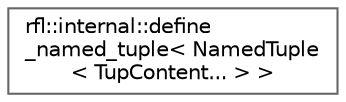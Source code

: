 digraph "类继承关系图"
{
 // LATEX_PDF_SIZE
  bgcolor="transparent";
  edge [fontname=Helvetica,fontsize=10,labelfontname=Helvetica,labelfontsize=10];
  node [fontname=Helvetica,fontsize=10,shape=box,height=0.2,width=0.4];
  rankdir="LR";
  Node0 [id="Node000000",label="rfl::internal::define\l_named_tuple\< NamedTuple\l\< TupContent... \> \>",height=0.2,width=0.4,color="grey40", fillcolor="white", style="filled",URL="$structrfl_1_1internal_1_1define__named__tuple_3_01_named_tuple_3_01_tup_content_8_8_8_01_4_01_4.html",tooltip="Allows you to combine several named tuples and/or additional fields."];
}
